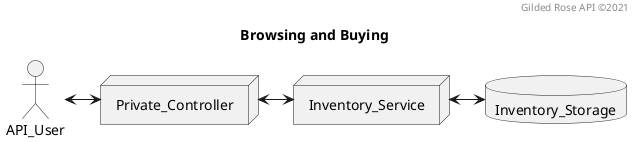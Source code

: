 @startuml component
title Browsing and Buying
header Gilded Rose API ©2021

actor API_User
node Private_Controller
node Inventory_Service
database Inventory_Storage

API_User <-> Private_Controller
Private_Controller <-> Inventory_Service
Inventory_Service <-> Inventory_Storage
@enduml
